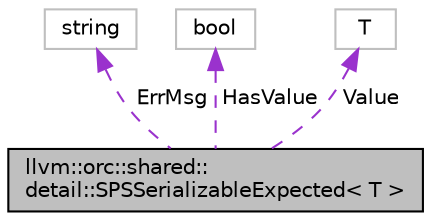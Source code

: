 digraph "llvm::orc::shared::detail::SPSSerializableExpected&lt; T &gt;"
{
 // LATEX_PDF_SIZE
  bgcolor="transparent";
  edge [fontname="Helvetica",fontsize="10",labelfontname="Helvetica",labelfontsize="10"];
  node [fontname="Helvetica",fontsize="10",shape=record];
  Node1 [label="llvm::orc::shared::\ldetail::SPSSerializableExpected\< T \>",height=0.2,width=0.4,color="black", fillcolor="grey75", style="filled", fontcolor="black",tooltip="Helper type for serializing Expected<T>s."];
  Node2 -> Node1 [dir="back",color="darkorchid3",fontsize="10",style="dashed",label=" ErrMsg" ,fontname="Helvetica"];
  Node2 [label="string",height=0.2,width=0.4,color="grey75",tooltip=" "];
  Node3 -> Node1 [dir="back",color="darkorchid3",fontsize="10",style="dashed",label=" HasValue" ,fontname="Helvetica"];
  Node3 [label="bool",height=0.2,width=0.4,color="grey75",tooltip=" "];
  Node4 -> Node1 [dir="back",color="darkorchid3",fontsize="10",style="dashed",label=" Value" ,fontname="Helvetica"];
  Node4 [label="T",height=0.2,width=0.4,color="grey75",tooltip=" "];
}
